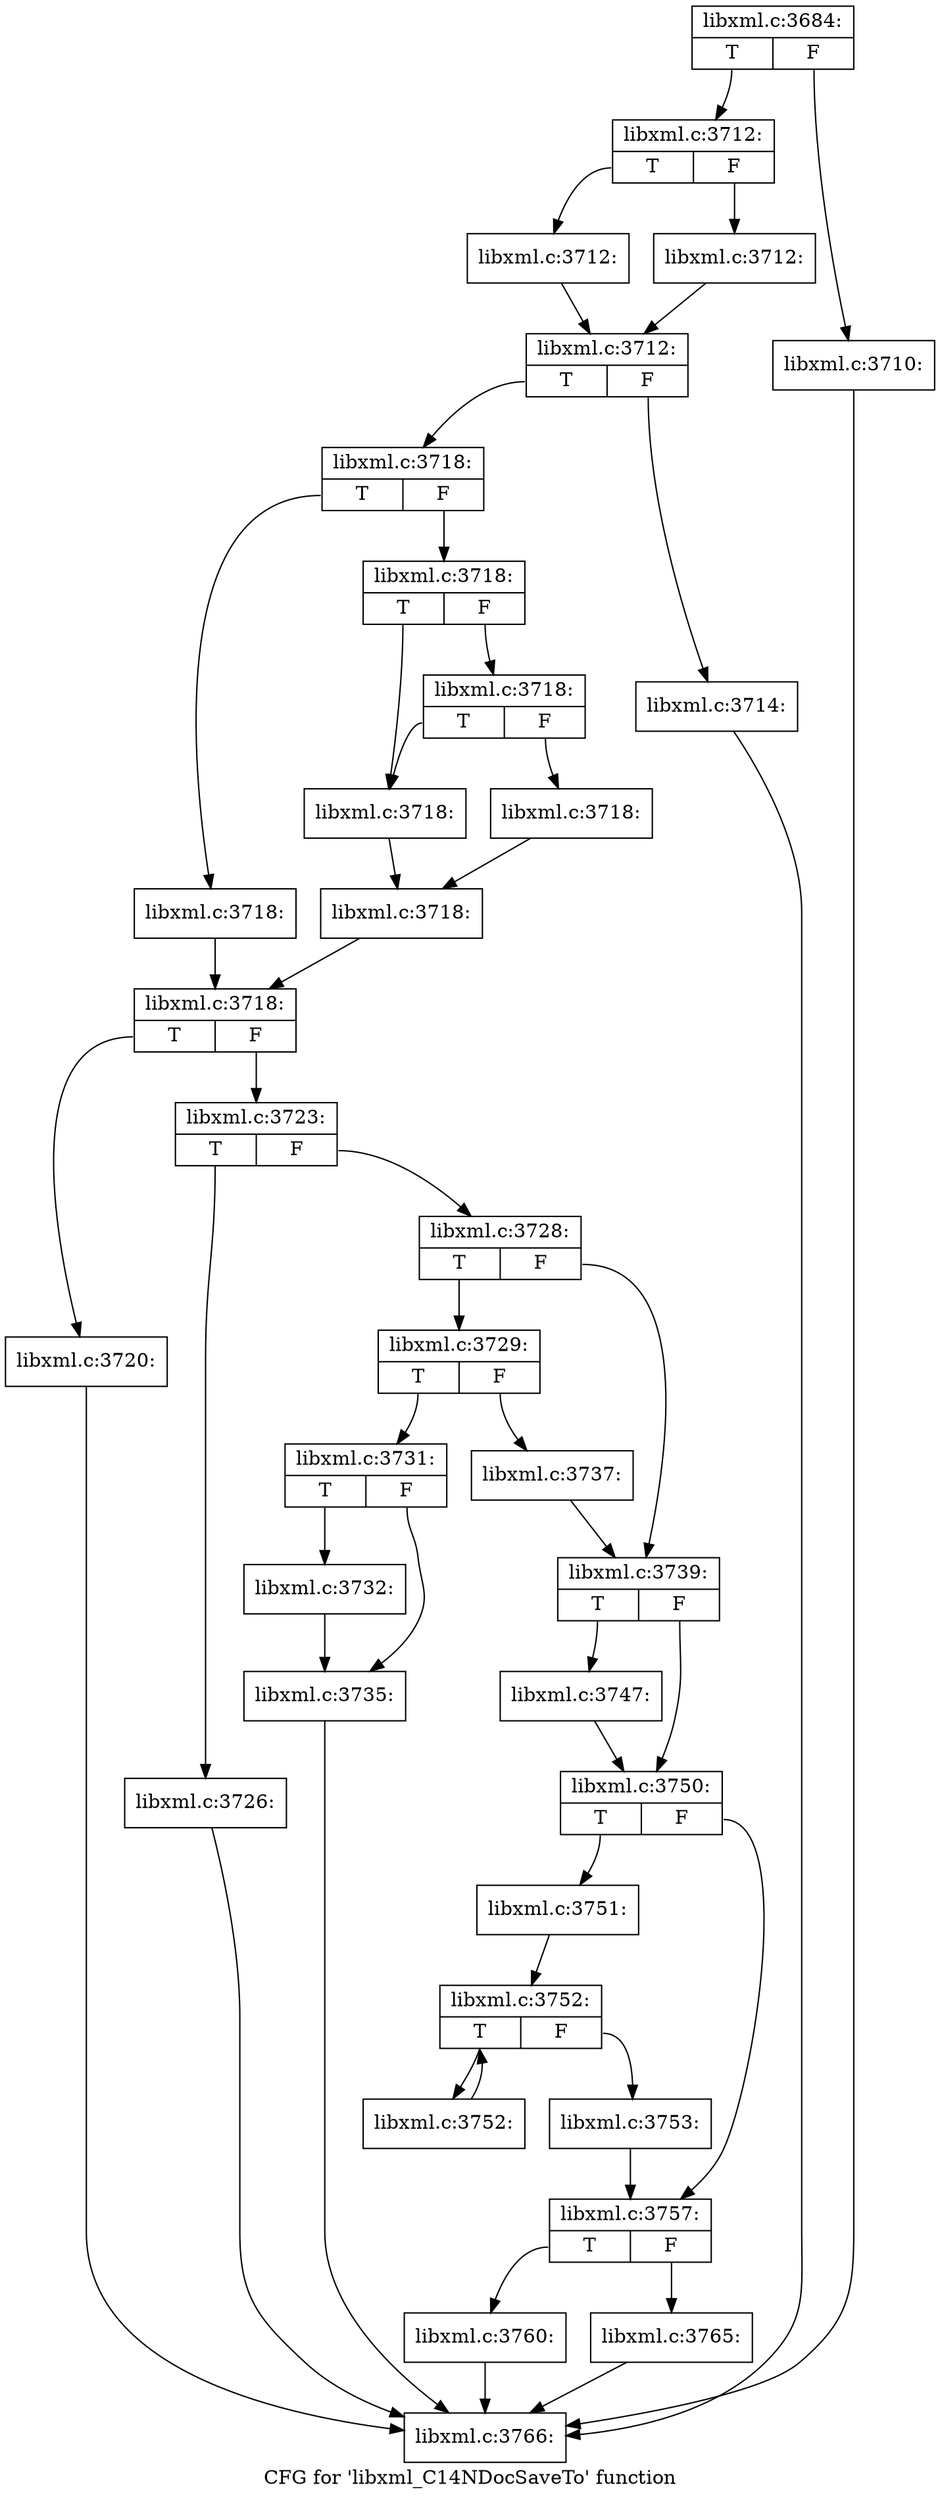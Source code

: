 digraph "CFG for 'libxml_C14NDocSaveTo' function" {
	label="CFG for 'libxml_C14NDocSaveTo' function";

	Node0x56e5b00 [shape=record,label="{libxml.c:3684:|{<s0>T|<s1>F}}"];
	Node0x56e5b00:s0 -> Node0x56ff450;
	Node0x56e5b00:s1 -> Node0x56ff400;
	Node0x56ff400 [shape=record,label="{libxml.c:3710:}"];
	Node0x56ff400 -> Node0x56f52f0;
	Node0x56ff450 [shape=record,label="{libxml.c:3712:|{<s0>T|<s1>F}}"];
	Node0x56ff450:s0 -> Node0x5700010;
	Node0x56ff450:s1 -> Node0x5700060;
	Node0x5700010 [shape=record,label="{libxml.c:3712:}"];
	Node0x5700010 -> Node0x57000b0;
	Node0x5700060 [shape=record,label="{libxml.c:3712:}"];
	Node0x5700060 -> Node0x57000b0;
	Node0x57000b0 [shape=record,label="{libxml.c:3712:|{<s0>T|<s1>F}}"];
	Node0x57000b0:s0 -> Node0x57006f0;
	Node0x57000b0:s1 -> Node0x57006a0;
	Node0x57006a0 [shape=record,label="{libxml.c:3714:}"];
	Node0x57006a0 -> Node0x56f52f0;
	Node0x57006f0 [shape=record,label="{libxml.c:3718:|{<s0>T|<s1>F}}"];
	Node0x57006f0:s0 -> Node0x5700d40;
	Node0x57006f0:s1 -> Node0x5700d90;
	Node0x5700d40 [shape=record,label="{libxml.c:3718:}"];
	Node0x5700d40 -> Node0x5700de0;
	Node0x5700d90 [shape=record,label="{libxml.c:3718:|{<s0>T|<s1>F}}"];
	Node0x5700d90:s0 -> Node0x5701000;
	Node0x5700d90:s1 -> Node0x57010f0;
	Node0x57010f0 [shape=record,label="{libxml.c:3718:|{<s0>T|<s1>F}}"];
	Node0x57010f0:s0 -> Node0x5701000;
	Node0x57010f0:s1 -> Node0x5701050;
	Node0x5701000 [shape=record,label="{libxml.c:3718:}"];
	Node0x5701000 -> Node0x57010a0;
	Node0x5701050 [shape=record,label="{libxml.c:3718:}"];
	Node0x5701050 -> Node0x57010a0;
	Node0x57010a0 [shape=record,label="{libxml.c:3718:}"];
	Node0x57010a0 -> Node0x5700de0;
	Node0x5700de0 [shape=record,label="{libxml.c:3718:|{<s0>T|<s1>F}}"];
	Node0x5700de0:s0 -> Node0x5701bb0;
	Node0x5700de0:s1 -> Node0x5701c00;
	Node0x5701bb0 [shape=record,label="{libxml.c:3720:}"];
	Node0x5701bb0 -> Node0x56f52f0;
	Node0x5701c00 [shape=record,label="{libxml.c:3723:|{<s0>T|<s1>F}}"];
	Node0x5701c00:s0 -> Node0x5702970;
	Node0x5701c00:s1 -> Node0x57029c0;
	Node0x5702970 [shape=record,label="{libxml.c:3726:}"];
	Node0x5702970 -> Node0x56f52f0;
	Node0x57029c0 [shape=record,label="{libxml.c:3728:|{<s0>T|<s1>F}}"];
	Node0x57029c0:s0 -> Node0x5702e20;
	Node0x57029c0:s1 -> Node0x5702e70;
	Node0x5702e20 [shape=record,label="{libxml.c:3729:|{<s0>T|<s1>F}}"];
	Node0x5702e20:s0 -> Node0x5703410;
	Node0x5702e20:s1 -> Node0x5703460;
	Node0x5703410 [shape=record,label="{libxml.c:3731:|{<s0>T|<s1>F}}"];
	Node0x5703410:s0 -> Node0x5703820;
	Node0x5703410:s1 -> Node0x5703870;
	Node0x5703820 [shape=record,label="{libxml.c:3732:}"];
	Node0x5703820 -> Node0x5703870;
	Node0x5703870 [shape=record,label="{libxml.c:3735:}"];
	Node0x5703870 -> Node0x56f52f0;
	Node0x5703460 [shape=record,label="{libxml.c:3737:}"];
	Node0x5703460 -> Node0x5702e70;
	Node0x5702e70 [shape=record,label="{libxml.c:3739:|{<s0>T|<s1>F}}"];
	Node0x5702e70:s0 -> Node0x5704cc0;
	Node0x5702e70:s1 -> Node0x57052a0;
	Node0x5704cc0 [shape=record,label="{libxml.c:3747:}"];
	Node0x5704cc0 -> Node0x57052a0;
	Node0x57052a0 [shape=record,label="{libxml.c:3750:|{<s0>T|<s1>F}}"];
	Node0x57052a0:s0 -> Node0x5705920;
	Node0x57052a0:s1 -> Node0x5705970;
	Node0x5705920 [shape=record,label="{libxml.c:3751:}"];
	Node0x5705920 -> Node0x5705fa0;
	Node0x5705fa0 [shape=record,label="{libxml.c:3752:|{<s0>T|<s1>F}}"];
	Node0x5705fa0:s0 -> Node0x57062f0;
	Node0x5705fa0:s1 -> Node0x5706180;
	Node0x57062f0 [shape=record,label="{libxml.c:3752:}"];
	Node0x57062f0 -> Node0x5705fa0;
	Node0x5706180 [shape=record,label="{libxml.c:3753:}"];
	Node0x5706180 -> Node0x5705970;
	Node0x5705970 [shape=record,label="{libxml.c:3757:|{<s0>T|<s1>F}}"];
	Node0x5705970:s0 -> Node0x5706c90;
	Node0x5705970:s1 -> Node0x5706d30;
	Node0x5706c90 [shape=record,label="{libxml.c:3760:}"];
	Node0x5706c90 -> Node0x56f52f0;
	Node0x5706d30 [shape=record,label="{libxml.c:3765:}"];
	Node0x5706d30 -> Node0x56f52f0;
	Node0x56f52f0 [shape=record,label="{libxml.c:3766:}"];
}
